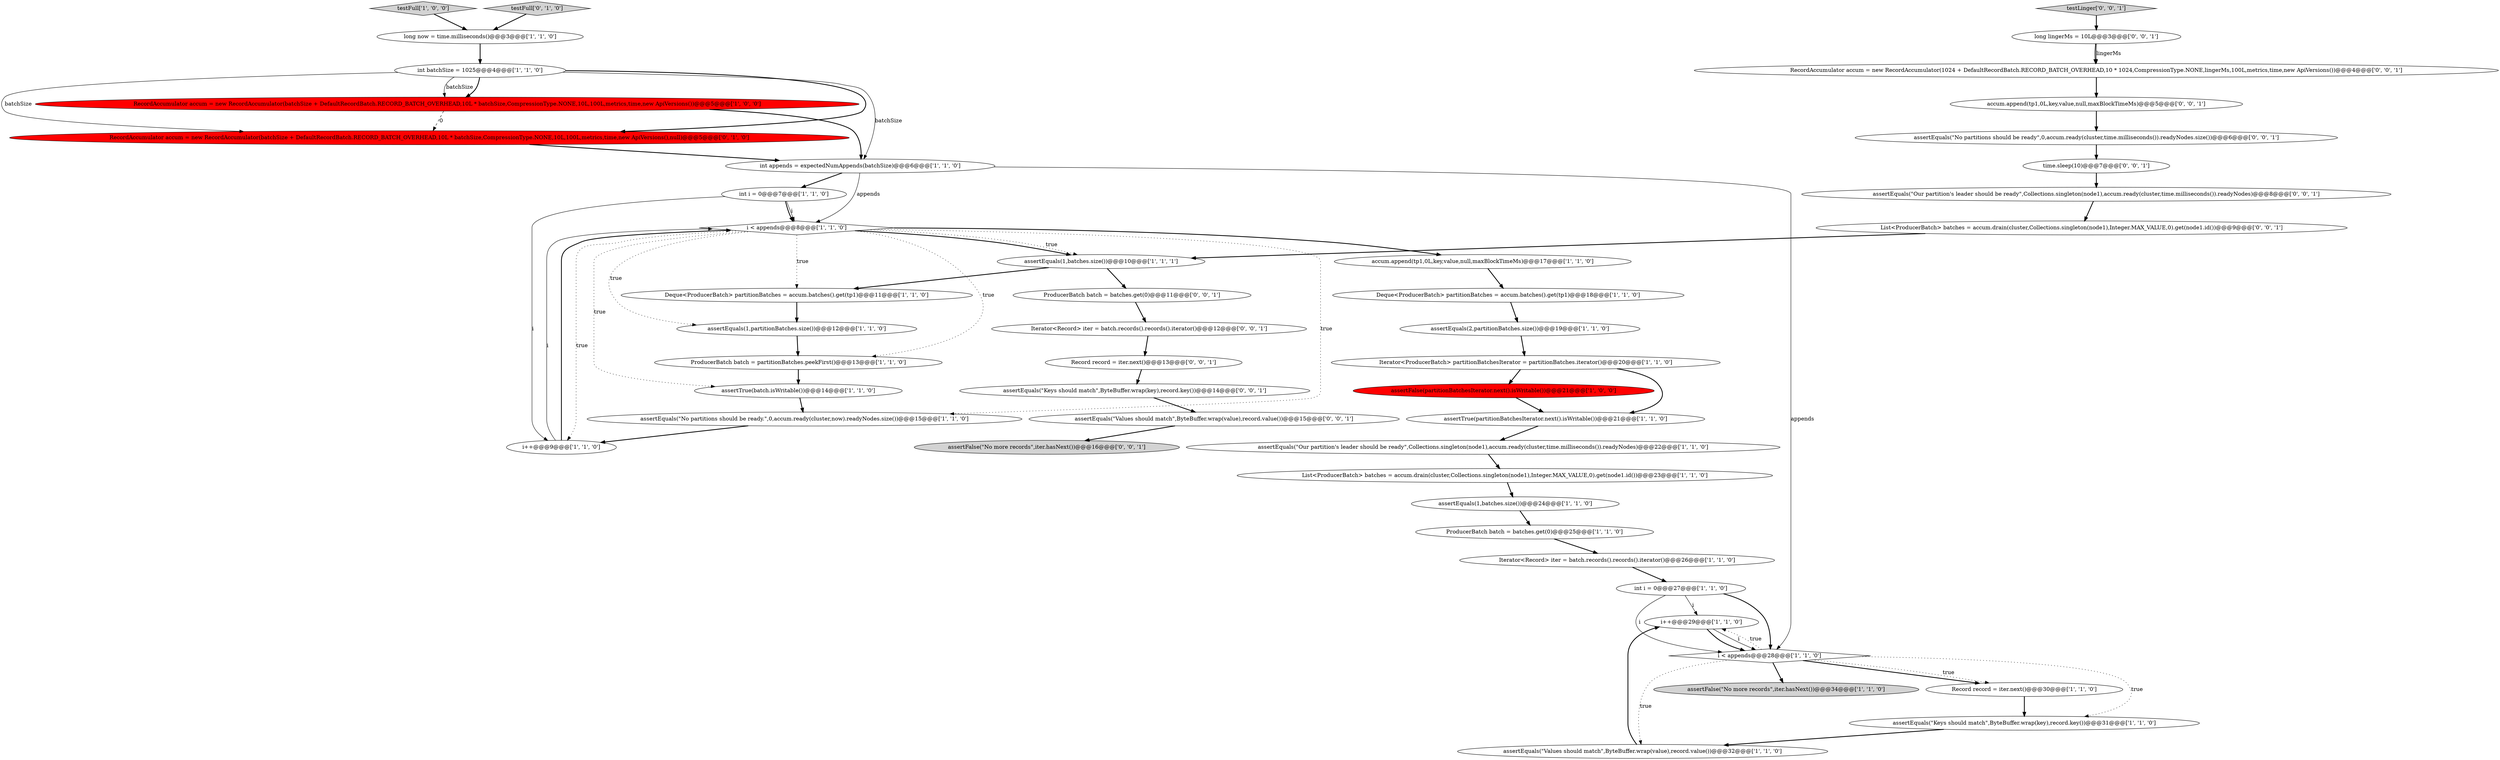 digraph {
21 [style = filled, label = "int batchSize = 1025@@@4@@@['1', '1', '0']", fillcolor = white, shape = ellipse image = "AAA0AAABBB1BBB"];
42 [style = filled, label = "assertEquals(\"Keys should match\",ByteBuffer.wrap(key),record.key())@@@14@@@['0', '0', '1']", fillcolor = white, shape = ellipse image = "AAA0AAABBB3BBB"];
14 [style = filled, label = "assertTrue(partitionBatchesIterator.next().isWritable())@@@21@@@['1', '1', '0']", fillcolor = white, shape = ellipse image = "AAA0AAABBB1BBB"];
24 [style = filled, label = "RecordAccumulator accum = new RecordAccumulator(batchSize + DefaultRecordBatch.RECORD_BATCH_OVERHEAD,10L * batchSize,CompressionType.NONE,10L,100L,metrics,time,new ApiVersions())@@@5@@@['1', '0', '0']", fillcolor = red, shape = ellipse image = "AAA1AAABBB1BBB"];
45 [style = filled, label = "List<ProducerBatch> batches = accum.drain(cluster,Collections.singleton(node1),Integer.MAX_VALUE,0).get(node1.id())@@@9@@@['0', '0', '1']", fillcolor = white, shape = ellipse image = "AAA0AAABBB3BBB"];
20 [style = filled, label = "i++@@@29@@@['1', '1', '0']", fillcolor = white, shape = ellipse image = "AAA0AAABBB1BBB"];
32 [style = filled, label = "RecordAccumulator accum = new RecordAccumulator(batchSize + DefaultRecordBatch.RECORD_BATCH_OVERHEAD,10L * batchSize,CompressionType.NONE,10L,100L,metrics,time,new ApiVersions(),null)@@@5@@@['0', '1', '0']", fillcolor = red, shape = ellipse image = "AAA1AAABBB2BBB"];
38 [style = filled, label = "assertEquals(\"No partitions should be ready\",0,accum.ready(cluster,time.milliseconds()).readyNodes.size())@@@6@@@['0', '0', '1']", fillcolor = white, shape = ellipse image = "AAA0AAABBB3BBB"];
13 [style = filled, label = "accum.append(tp1,0L,key,value,null,maxBlockTimeMs)@@@17@@@['1', '1', '0']", fillcolor = white, shape = ellipse image = "AAA0AAABBB1BBB"];
18 [style = filled, label = "assertEquals(2,partitionBatches.size())@@@19@@@['1', '1', '0']", fillcolor = white, shape = ellipse image = "AAA0AAABBB1BBB"];
28 [style = filled, label = "List<ProducerBatch> batches = accum.drain(cluster,Collections.singleton(node1),Integer.MAX_VALUE,0).get(node1.id())@@@23@@@['1', '1', '0']", fillcolor = white, shape = ellipse image = "AAA0AAABBB1BBB"];
41 [style = filled, label = "assertFalse(\"No more records\",iter.hasNext())@@@16@@@['0', '0', '1']", fillcolor = lightgray, shape = ellipse image = "AAA0AAABBB3BBB"];
1 [style = filled, label = "assertEquals(1,batches.size())@@@24@@@['1', '1', '0']", fillcolor = white, shape = ellipse image = "AAA0AAABBB1BBB"];
44 [style = filled, label = "assertEquals(\"Our partition's leader should be ready\",Collections.singleton(node1),accum.ready(cluster,time.milliseconds()).readyNodes)@@@8@@@['0', '0', '1']", fillcolor = white, shape = ellipse image = "AAA0AAABBB3BBB"];
36 [style = filled, label = "assertEquals(\"Values should match\",ByteBuffer.wrap(value),record.value())@@@15@@@['0', '0', '1']", fillcolor = white, shape = ellipse image = "AAA0AAABBB3BBB"];
37 [style = filled, label = "RecordAccumulator accum = new RecordAccumulator(1024 + DefaultRecordBatch.RECORD_BATCH_OVERHEAD,10 * 1024,CompressionType.NONE,lingerMs,100L,metrics,time,new ApiVersions())@@@4@@@['0', '0', '1']", fillcolor = white, shape = ellipse image = "AAA0AAABBB3BBB"];
27 [style = filled, label = "Iterator<ProducerBatch> partitionBatchesIterator = partitionBatches.iterator()@@@20@@@['1', '1', '0']", fillcolor = white, shape = ellipse image = "AAA0AAABBB1BBB"];
12 [style = filled, label = "ProducerBatch batch = partitionBatches.peekFirst()@@@13@@@['1', '1', '0']", fillcolor = white, shape = ellipse image = "AAA0AAABBB1BBB"];
15 [style = filled, label = "testFull['1', '0', '0']", fillcolor = lightgray, shape = diamond image = "AAA0AAABBB1BBB"];
16 [style = filled, label = "assertEquals(\"Keys should match\",ByteBuffer.wrap(key),record.key())@@@31@@@['1', '1', '0']", fillcolor = white, shape = ellipse image = "AAA0AAABBB1BBB"];
11 [style = filled, label = "Iterator<Record> iter = batch.records().records().iterator()@@@26@@@['1', '1', '0']", fillcolor = white, shape = ellipse image = "AAA0AAABBB1BBB"];
47 [style = filled, label = "testLinger['0', '0', '1']", fillcolor = lightgray, shape = diamond image = "AAA0AAABBB3BBB"];
34 [style = filled, label = "Iterator<Record> iter = batch.records().records().iterator()@@@12@@@['0', '0', '1']", fillcolor = white, shape = ellipse image = "AAA0AAABBB3BBB"];
2 [style = filled, label = "i < appends@@@8@@@['1', '1', '0']", fillcolor = white, shape = diamond image = "AAA0AAABBB1BBB"];
17 [style = filled, label = "assertEquals(1,partitionBatches.size())@@@12@@@['1', '1', '0']", fillcolor = white, shape = ellipse image = "AAA0AAABBB1BBB"];
19 [style = filled, label = "ProducerBatch batch = batches.get(0)@@@25@@@['1', '1', '0']", fillcolor = white, shape = ellipse image = "AAA0AAABBB1BBB"];
35 [style = filled, label = "Record record = iter.next()@@@13@@@['0', '0', '1']", fillcolor = white, shape = ellipse image = "AAA0AAABBB3BBB"];
39 [style = filled, label = "time.sleep(10)@@@7@@@['0', '0', '1']", fillcolor = white, shape = ellipse image = "AAA0AAABBB3BBB"];
23 [style = filled, label = "i++@@@9@@@['1', '1', '0']", fillcolor = white, shape = ellipse image = "AAA0AAABBB1BBB"];
43 [style = filled, label = "accum.append(tp1,0L,key,value,null,maxBlockTimeMs)@@@5@@@['0', '0', '1']", fillcolor = white, shape = ellipse image = "AAA0AAABBB3BBB"];
4 [style = filled, label = "int i = 0@@@7@@@['1', '1', '0']", fillcolor = white, shape = ellipse image = "AAA0AAABBB1BBB"];
31 [style = filled, label = "i < appends@@@28@@@['1', '1', '0']", fillcolor = white, shape = diamond image = "AAA0AAABBB1BBB"];
8 [style = filled, label = "assertEquals(\"Our partition's leader should be ready\",Collections.singleton(node1),accum.ready(cluster,time.milliseconds()).readyNodes)@@@22@@@['1', '1', '0']", fillcolor = white, shape = ellipse image = "AAA0AAABBB1BBB"];
9 [style = filled, label = "int i = 0@@@27@@@['1', '1', '0']", fillcolor = white, shape = ellipse image = "AAA0AAABBB1BBB"];
25 [style = filled, label = "assertEquals(\"Values should match\",ByteBuffer.wrap(value),record.value())@@@32@@@['1', '1', '0']", fillcolor = white, shape = ellipse image = "AAA0AAABBB1BBB"];
3 [style = filled, label = "assertFalse(\"No more records\",iter.hasNext())@@@34@@@['1', '1', '0']", fillcolor = lightgray, shape = ellipse image = "AAA0AAABBB1BBB"];
26 [style = filled, label = "assertEquals(1,batches.size())@@@10@@@['1', '1', '1']", fillcolor = white, shape = ellipse image = "AAA0AAABBB1BBB"];
10 [style = filled, label = "Deque<ProducerBatch> partitionBatches = accum.batches().get(tp1)@@@18@@@['1', '1', '0']", fillcolor = white, shape = ellipse image = "AAA0AAABBB1BBB"];
0 [style = filled, label = "assertTrue(batch.isWritable())@@@14@@@['1', '1', '0']", fillcolor = white, shape = ellipse image = "AAA0AAABBB1BBB"];
46 [style = filled, label = "long lingerMs = 10L@@@3@@@['0', '0', '1']", fillcolor = white, shape = ellipse image = "AAA0AAABBB3BBB"];
29 [style = filled, label = "Record record = iter.next()@@@30@@@['1', '1', '0']", fillcolor = white, shape = ellipse image = "AAA0AAABBB1BBB"];
7 [style = filled, label = "long now = time.milliseconds()@@@3@@@['1', '1', '0']", fillcolor = white, shape = ellipse image = "AAA0AAABBB1BBB"];
5 [style = filled, label = "int appends = expectedNumAppends(batchSize)@@@6@@@['1', '1', '0']", fillcolor = white, shape = ellipse image = "AAA0AAABBB1BBB"];
6 [style = filled, label = "assertEquals(\"No partitions should be ready.\",0,accum.ready(cluster,now).readyNodes.size())@@@15@@@['1', '1', '0']", fillcolor = white, shape = ellipse image = "AAA0AAABBB1BBB"];
40 [style = filled, label = "ProducerBatch batch = batches.get(0)@@@11@@@['0', '0', '1']", fillcolor = white, shape = ellipse image = "AAA0AAABBB3BBB"];
22 [style = filled, label = "assertFalse(partitionBatchesIterator.next().isWritable())@@@21@@@['1', '0', '0']", fillcolor = red, shape = ellipse image = "AAA1AAABBB1BBB"];
30 [style = filled, label = "Deque<ProducerBatch> partitionBatches = accum.batches().get(tp1)@@@11@@@['1', '1', '0']", fillcolor = white, shape = ellipse image = "AAA0AAABBB1BBB"];
33 [style = filled, label = "testFull['0', '1', '0']", fillcolor = lightgray, shape = diamond image = "AAA0AAABBB2BBB"];
33->7 [style = bold, label=""];
13->10 [style = bold, label=""];
10->18 [style = bold, label=""];
8->28 [style = bold, label=""];
32->5 [style = bold, label=""];
31->25 [style = dotted, label="true"];
2->26 [style = bold, label=""];
2->0 [style = dotted, label="true"];
30->17 [style = bold, label=""];
21->5 [style = solid, label="batchSize"];
15->7 [style = bold, label=""];
27->14 [style = bold, label=""];
39->44 [style = bold, label=""];
36->41 [style = bold, label=""];
0->6 [style = bold, label=""];
35->42 [style = bold, label=""];
6->23 [style = bold, label=""];
9->31 [style = bold, label=""];
2->17 [style = dotted, label="true"];
23->2 [style = solid, label="i"];
5->31 [style = solid, label="appends"];
21->32 [style = solid, label="batchSize"];
31->29 [style = bold, label=""];
47->46 [style = bold, label=""];
19->11 [style = bold, label=""];
16->25 [style = bold, label=""];
21->24 [style = bold, label=""];
28->1 [style = bold, label=""];
4->2 [style = bold, label=""];
20->31 [style = bold, label=""];
26->40 [style = bold, label=""];
40->34 [style = bold, label=""];
42->36 [style = bold, label=""];
2->30 [style = dotted, label="true"];
11->9 [style = bold, label=""];
31->16 [style = dotted, label="true"];
12->0 [style = bold, label=""];
27->22 [style = bold, label=""];
46->37 [style = bold, label=""];
38->39 [style = bold, label=""];
20->31 [style = solid, label="i"];
46->37 [style = solid, label="lingerMs"];
31->20 [style = dotted, label="true"];
24->5 [style = bold, label=""];
26->30 [style = bold, label=""];
2->13 [style = bold, label=""];
4->2 [style = solid, label="i"];
24->32 [style = dashed, label="0"];
25->20 [style = bold, label=""];
37->43 [style = bold, label=""];
17->12 [style = bold, label=""];
43->38 [style = bold, label=""];
4->23 [style = solid, label="i"];
2->23 [style = dotted, label="true"];
18->27 [style = bold, label=""];
2->6 [style = dotted, label="true"];
5->4 [style = bold, label=""];
21->32 [style = bold, label=""];
2->12 [style = dotted, label="true"];
7->21 [style = bold, label=""];
2->26 [style = dotted, label="true"];
21->24 [style = solid, label="batchSize"];
14->8 [style = bold, label=""];
45->26 [style = bold, label=""];
23->2 [style = bold, label=""];
34->35 [style = bold, label=""];
9->20 [style = solid, label="i"];
31->3 [style = bold, label=""];
22->14 [style = bold, label=""];
1->19 [style = bold, label=""];
5->2 [style = solid, label="appends"];
44->45 [style = bold, label=""];
31->29 [style = dotted, label="true"];
29->16 [style = bold, label=""];
9->31 [style = solid, label="i"];
}
